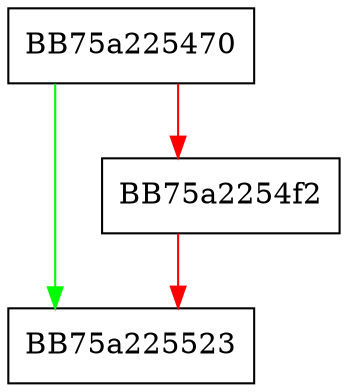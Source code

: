 digraph CheckDW {
  node [shape="box"];
  graph [splines=ortho];
  BB75a225470 -> BB75a225523 [color="green"];
  BB75a225470 -> BB75a2254f2 [color="red"];
  BB75a2254f2 -> BB75a225523 [color="red"];
}